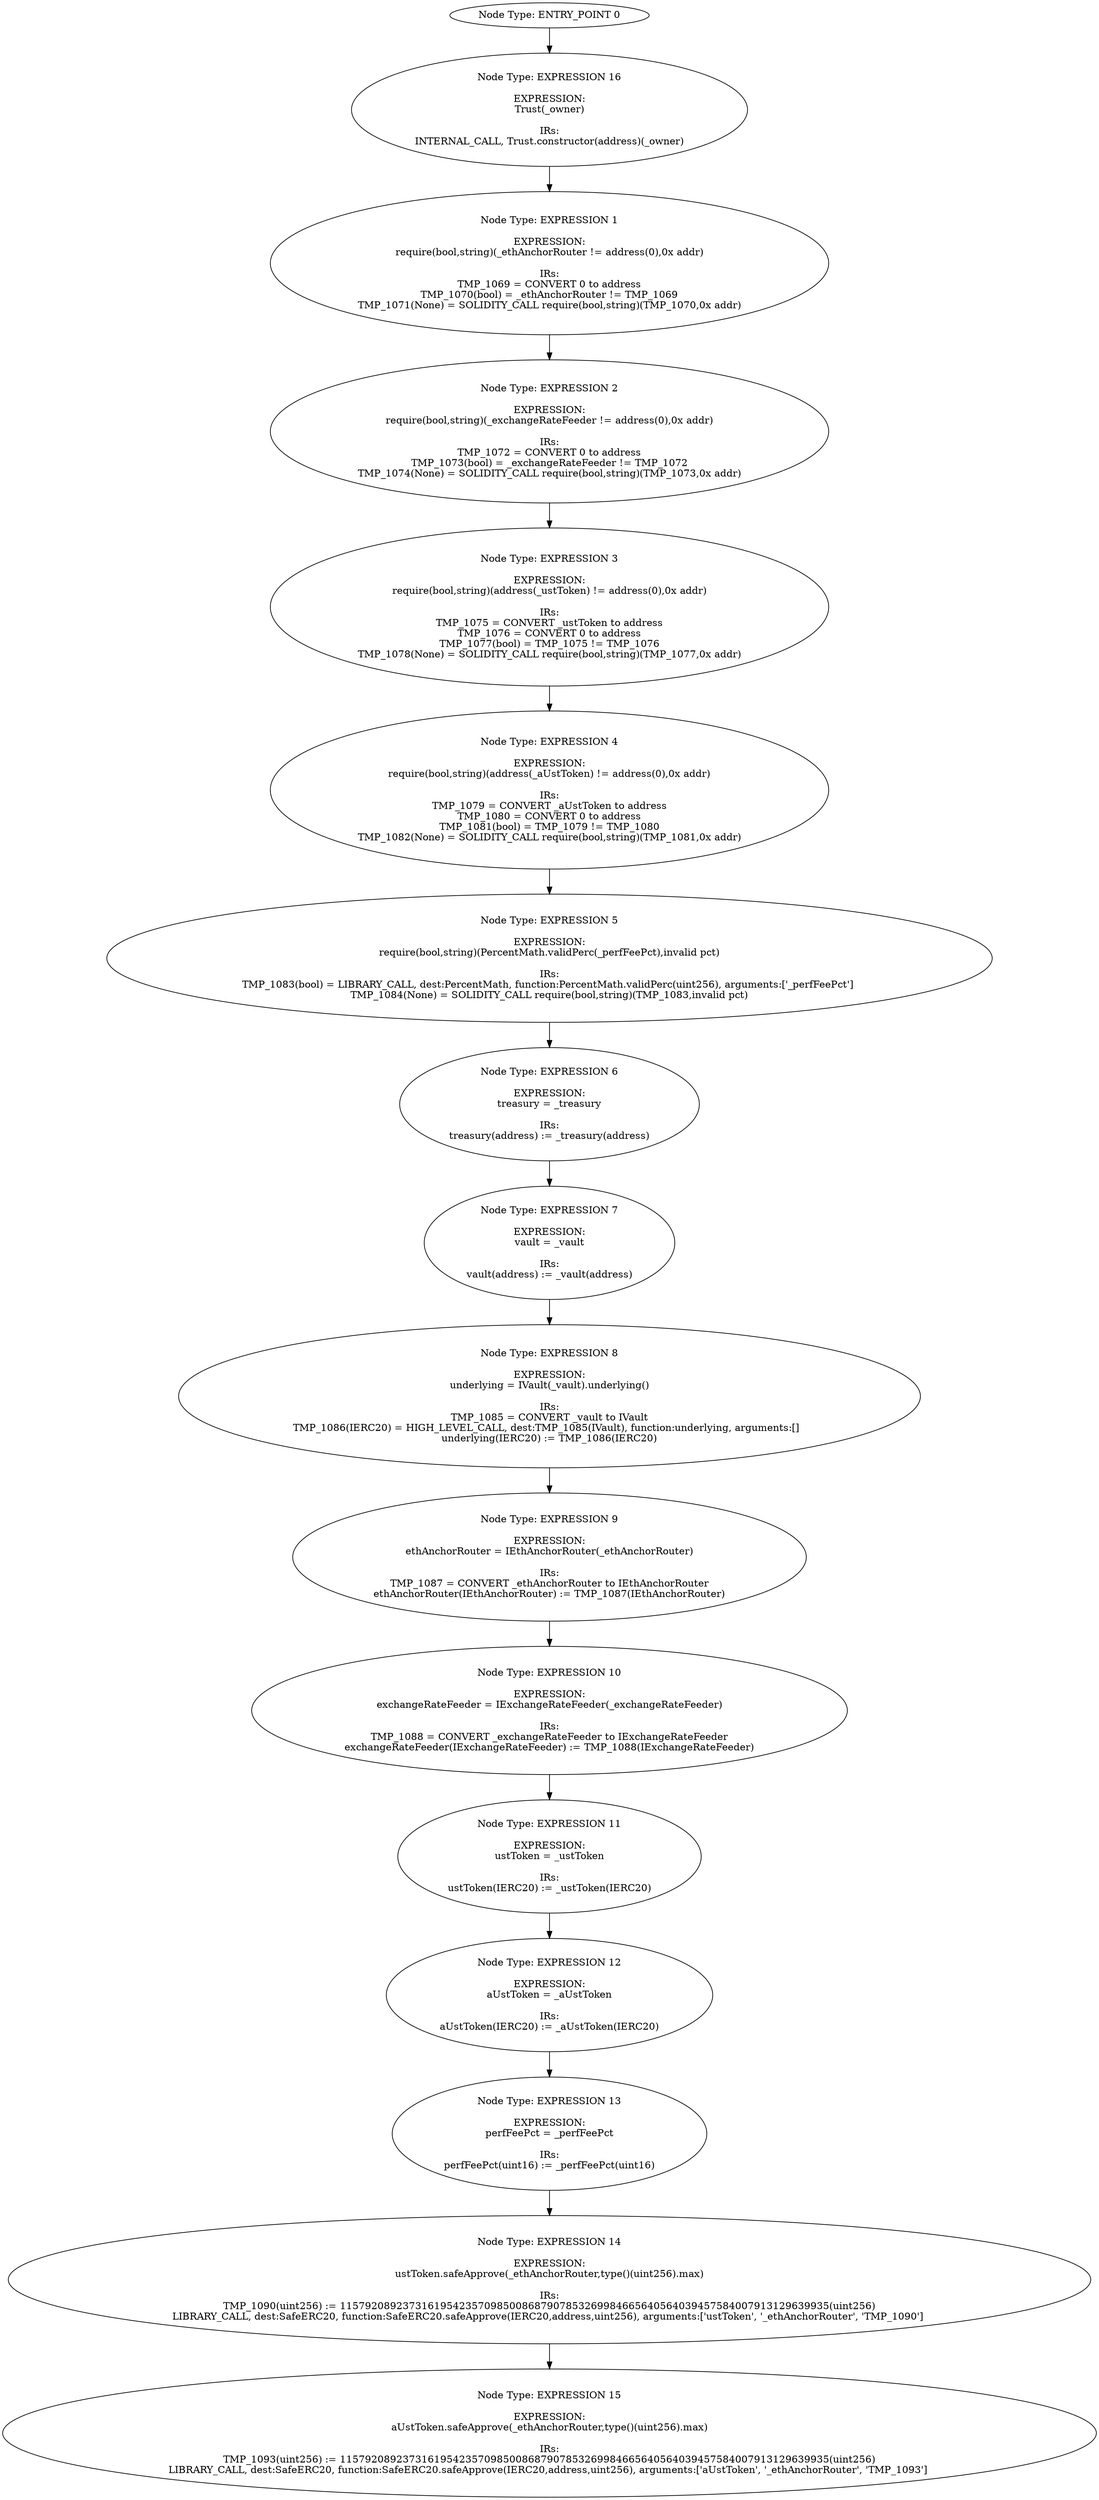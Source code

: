 digraph{
0[label="Node Type: ENTRY_POINT 0
"];
0->16;
1[label="Node Type: EXPRESSION 1

EXPRESSION:
require(bool,string)(_ethAnchorRouter != address(0),0x addr)

IRs:
TMP_1069 = CONVERT 0 to address
TMP_1070(bool) = _ethAnchorRouter != TMP_1069
TMP_1071(None) = SOLIDITY_CALL require(bool,string)(TMP_1070,0x addr)"];
1->2;
2[label="Node Type: EXPRESSION 2

EXPRESSION:
require(bool,string)(_exchangeRateFeeder != address(0),0x addr)

IRs:
TMP_1072 = CONVERT 0 to address
TMP_1073(bool) = _exchangeRateFeeder != TMP_1072
TMP_1074(None) = SOLIDITY_CALL require(bool,string)(TMP_1073,0x addr)"];
2->3;
3[label="Node Type: EXPRESSION 3

EXPRESSION:
require(bool,string)(address(_ustToken) != address(0),0x addr)

IRs:
TMP_1075 = CONVERT _ustToken to address
TMP_1076 = CONVERT 0 to address
TMP_1077(bool) = TMP_1075 != TMP_1076
TMP_1078(None) = SOLIDITY_CALL require(bool,string)(TMP_1077,0x addr)"];
3->4;
4[label="Node Type: EXPRESSION 4

EXPRESSION:
require(bool,string)(address(_aUstToken) != address(0),0x addr)

IRs:
TMP_1079 = CONVERT _aUstToken to address
TMP_1080 = CONVERT 0 to address
TMP_1081(bool) = TMP_1079 != TMP_1080
TMP_1082(None) = SOLIDITY_CALL require(bool,string)(TMP_1081,0x addr)"];
4->5;
5[label="Node Type: EXPRESSION 5

EXPRESSION:
require(bool,string)(PercentMath.validPerc(_perfFeePct),invalid pct)

IRs:
TMP_1083(bool) = LIBRARY_CALL, dest:PercentMath, function:PercentMath.validPerc(uint256), arguments:['_perfFeePct'] 
TMP_1084(None) = SOLIDITY_CALL require(bool,string)(TMP_1083,invalid pct)"];
5->6;
6[label="Node Type: EXPRESSION 6

EXPRESSION:
treasury = _treasury

IRs:
treasury(address) := _treasury(address)"];
6->7;
7[label="Node Type: EXPRESSION 7

EXPRESSION:
vault = _vault

IRs:
vault(address) := _vault(address)"];
7->8;
8[label="Node Type: EXPRESSION 8

EXPRESSION:
underlying = IVault(_vault).underlying()

IRs:
TMP_1085 = CONVERT _vault to IVault
TMP_1086(IERC20) = HIGH_LEVEL_CALL, dest:TMP_1085(IVault), function:underlying, arguments:[]  
underlying(IERC20) := TMP_1086(IERC20)"];
8->9;
9[label="Node Type: EXPRESSION 9

EXPRESSION:
ethAnchorRouter = IEthAnchorRouter(_ethAnchorRouter)

IRs:
TMP_1087 = CONVERT _ethAnchorRouter to IEthAnchorRouter
ethAnchorRouter(IEthAnchorRouter) := TMP_1087(IEthAnchorRouter)"];
9->10;
10[label="Node Type: EXPRESSION 10

EXPRESSION:
exchangeRateFeeder = IExchangeRateFeeder(_exchangeRateFeeder)

IRs:
TMP_1088 = CONVERT _exchangeRateFeeder to IExchangeRateFeeder
exchangeRateFeeder(IExchangeRateFeeder) := TMP_1088(IExchangeRateFeeder)"];
10->11;
11[label="Node Type: EXPRESSION 11

EXPRESSION:
ustToken = _ustToken

IRs:
ustToken(IERC20) := _ustToken(IERC20)"];
11->12;
12[label="Node Type: EXPRESSION 12

EXPRESSION:
aUstToken = _aUstToken

IRs:
aUstToken(IERC20) := _aUstToken(IERC20)"];
12->13;
13[label="Node Type: EXPRESSION 13

EXPRESSION:
perfFeePct = _perfFeePct

IRs:
perfFeePct(uint16) := _perfFeePct(uint16)"];
13->14;
14[label="Node Type: EXPRESSION 14

EXPRESSION:
ustToken.safeApprove(_ethAnchorRouter,type()(uint256).max)

IRs:
TMP_1090(uint256) := 115792089237316195423570985008687907853269984665640564039457584007913129639935(uint256)
LIBRARY_CALL, dest:SafeERC20, function:SafeERC20.safeApprove(IERC20,address,uint256), arguments:['ustToken', '_ethAnchorRouter', 'TMP_1090'] "];
14->15;
15[label="Node Type: EXPRESSION 15

EXPRESSION:
aUstToken.safeApprove(_ethAnchorRouter,type()(uint256).max)

IRs:
TMP_1093(uint256) := 115792089237316195423570985008687907853269984665640564039457584007913129639935(uint256)
LIBRARY_CALL, dest:SafeERC20, function:SafeERC20.safeApprove(IERC20,address,uint256), arguments:['aUstToken', '_ethAnchorRouter', 'TMP_1093'] "];
16[label="Node Type: EXPRESSION 16

EXPRESSION:
Trust(_owner)

IRs:
INTERNAL_CALL, Trust.constructor(address)(_owner)"];
16->1;
}
